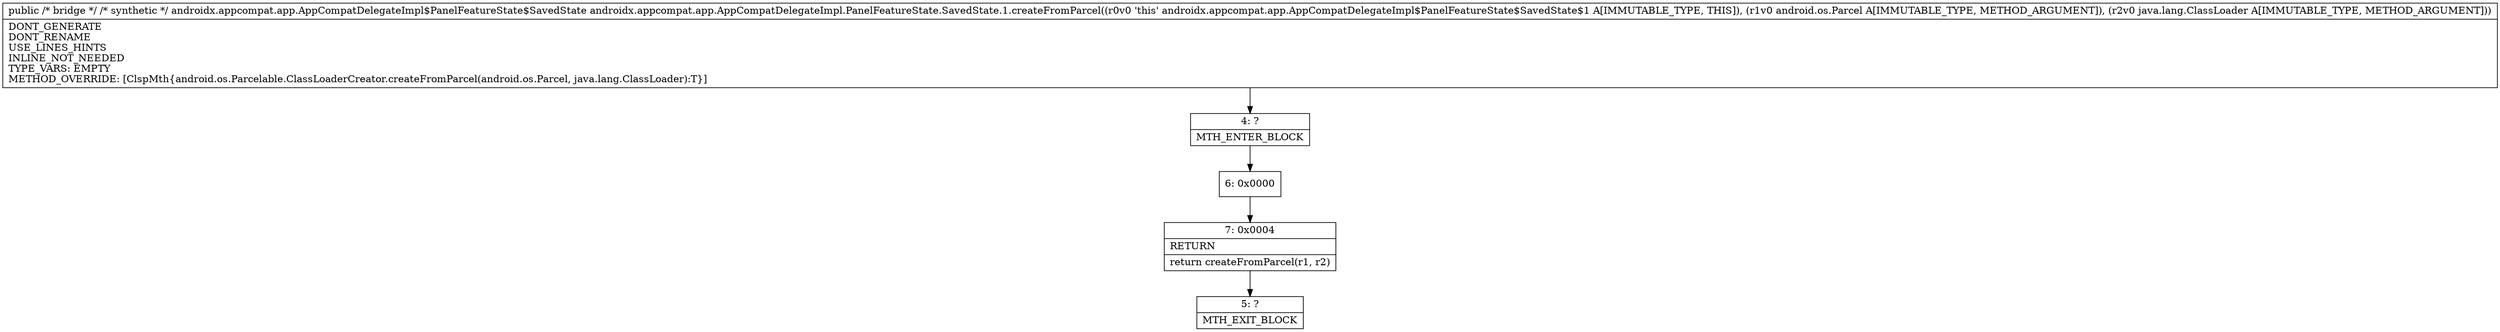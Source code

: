 digraph "CFG forandroidx.appcompat.app.AppCompatDelegateImpl.PanelFeatureState.SavedState.1.createFromParcel(Landroid\/os\/Parcel;Ljava\/lang\/ClassLoader;)Ljava\/lang\/Object;" {
Node_4 [shape=record,label="{4\:\ ?|MTH_ENTER_BLOCK\l}"];
Node_6 [shape=record,label="{6\:\ 0x0000}"];
Node_7 [shape=record,label="{7\:\ 0x0004|RETURN\l|return createFromParcel(r1, r2)\l}"];
Node_5 [shape=record,label="{5\:\ ?|MTH_EXIT_BLOCK\l}"];
MethodNode[shape=record,label="{public \/* bridge *\/ \/* synthetic *\/ androidx.appcompat.app.AppCompatDelegateImpl$PanelFeatureState$SavedState androidx.appcompat.app.AppCompatDelegateImpl.PanelFeatureState.SavedState.1.createFromParcel((r0v0 'this' androidx.appcompat.app.AppCompatDelegateImpl$PanelFeatureState$SavedState$1 A[IMMUTABLE_TYPE, THIS]), (r1v0 android.os.Parcel A[IMMUTABLE_TYPE, METHOD_ARGUMENT]), (r2v0 java.lang.ClassLoader A[IMMUTABLE_TYPE, METHOD_ARGUMENT]))  | DONT_GENERATE\lDONT_RENAME\lUSE_LINES_HINTS\lINLINE_NOT_NEEDED\lTYPE_VARS: EMPTY\lMETHOD_OVERRIDE: [ClspMth\{android.os.Parcelable.ClassLoaderCreator.createFromParcel(android.os.Parcel, java.lang.ClassLoader):T\}]\l}"];
MethodNode -> Node_4;Node_4 -> Node_6;
Node_6 -> Node_7;
Node_7 -> Node_5;
}

